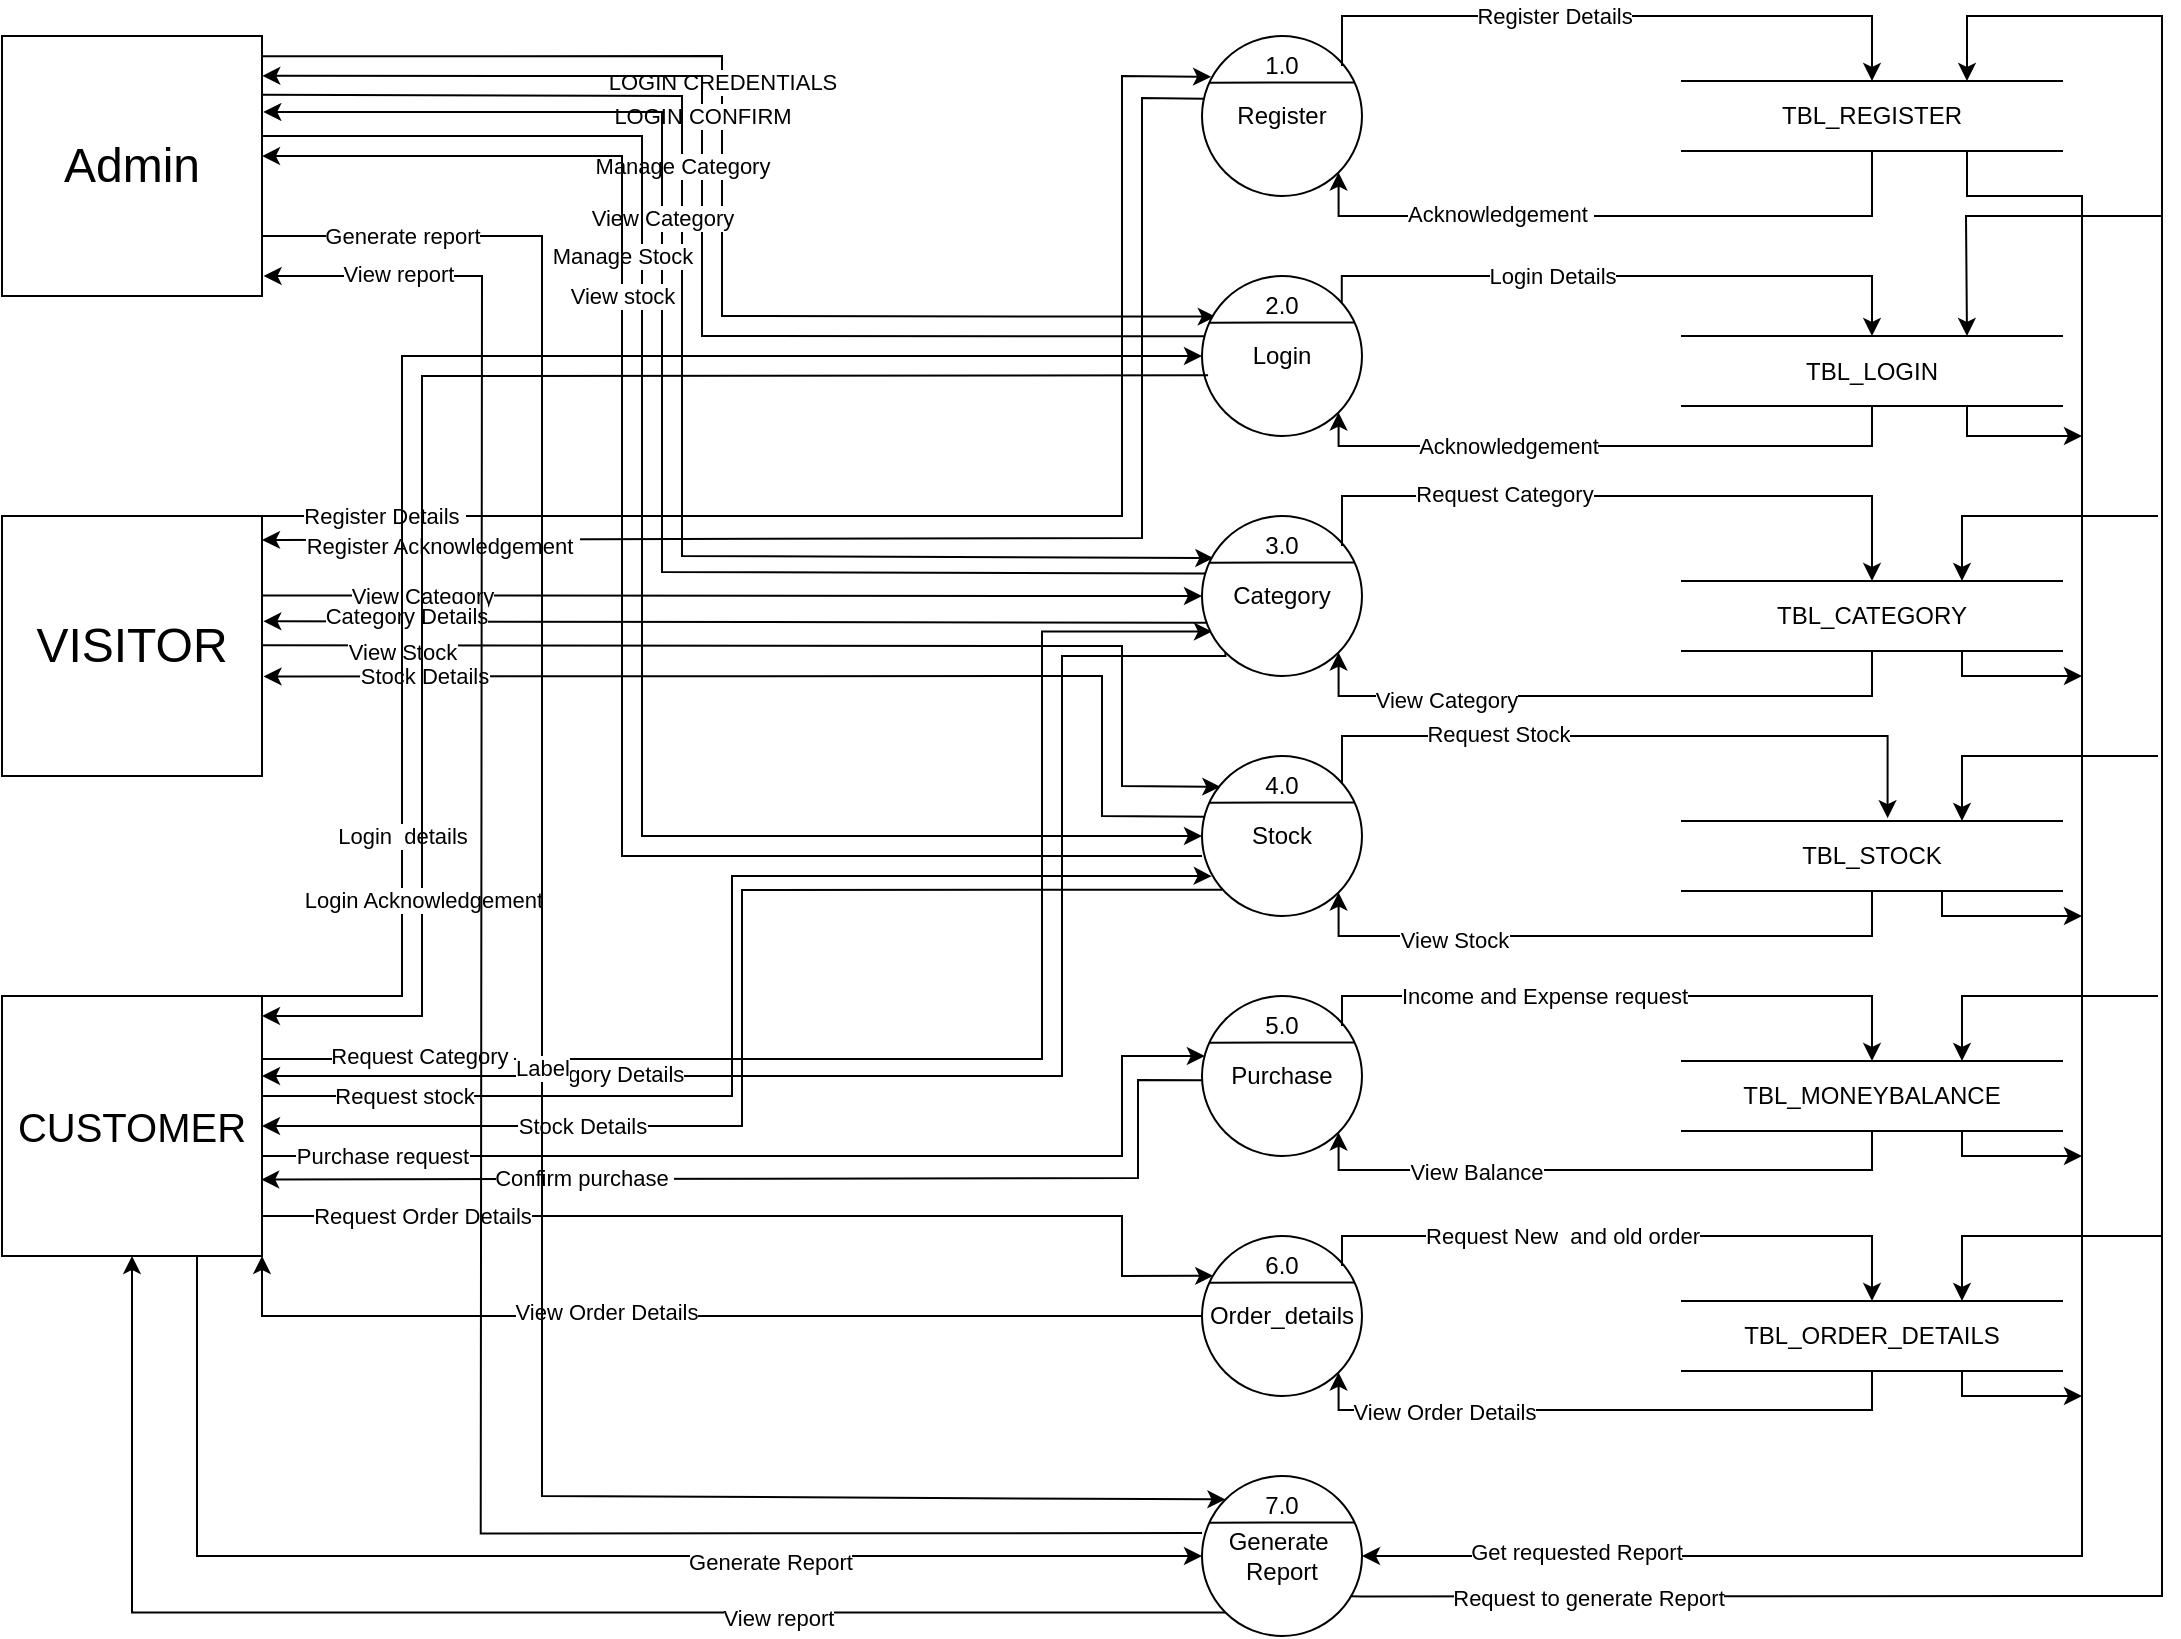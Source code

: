 <mxfile version="22.1.21" type="github">
  <diagram name="Page-1" id="xG1oCND4ZIqmZRpoTB4F">
    <mxGraphModel dx="778" dy="422" grid="1" gridSize="10" guides="1" tooltips="1" connect="1" arrows="1" fold="1" page="1" pageScale="1" pageWidth="1100" pageHeight="850" math="0" shadow="0">
      <root>
        <mxCell id="0" />
        <mxCell id="1" parent="0" />
        <mxCell id="4stogALk5xr9jpJqIoR7-9" value="&lt;font style=&quot;font-size: 24px;&quot;&gt;Admin&lt;/font&gt;" style="whiteSpace=wrap;html=1;aspect=fixed;container=0;" vertex="1" parent="1">
          <mxGeometry y="40" width="130" height="130" as="geometry" />
        </mxCell>
        <mxCell id="4stogALk5xr9jpJqIoR7-10" value="VISITOR" style="whiteSpace=wrap;html=1;aspect=fixed;fontSize=24;" vertex="1" parent="1">
          <mxGeometry y="280" width="130" height="130" as="geometry" />
        </mxCell>
        <mxCell id="4stogALk5xr9jpJqIoR7-148" style="edgeStyle=orthogonalEdgeStyle;rounded=0;orthogonalLoop=1;jettySize=auto;html=1;exitX=1;exitY=0.25;exitDx=0;exitDy=0;entryX=0.062;entryY=0.735;entryDx=0;entryDy=0;entryPerimeter=0;" edge="1" parent="1">
          <mxGeometry relative="1" as="geometry">
            <mxPoint x="604.96" y="337.8" as="targetPoint" />
            <mxPoint x="130.0" y="551.48" as="sourcePoint" />
            <Array as="points">
              <mxPoint x="520" y="552" />
              <mxPoint x="520" y="338" />
            </Array>
          </mxGeometry>
        </mxCell>
        <mxCell id="4stogALk5xr9jpJqIoR7-149" value="Request Category&amp;nbsp;" style="edgeLabel;html=1;align=center;verticalAlign=middle;resizable=0;points=[];" vertex="1" connectable="0" parent="4stogALk5xr9jpJqIoR7-148">
          <mxGeometry x="-0.192" relative="1" as="geometry">
            <mxPoint x="-198" y="-2" as="offset" />
          </mxGeometry>
        </mxCell>
        <mxCell id="4stogALk5xr9jpJqIoR7-180" style="edgeStyle=orthogonalEdgeStyle;rounded=0;orthogonalLoop=1;jettySize=auto;html=1;exitX=0.75;exitY=1;exitDx=0;exitDy=0;entryX=0;entryY=0.5;entryDx=0;entryDy=0;" edge="1" parent="1" source="4stogALk5xr9jpJqIoR7-11" target="4stogALk5xr9jpJqIoR7-112">
          <mxGeometry relative="1" as="geometry" />
        </mxCell>
        <mxCell id="4stogALk5xr9jpJqIoR7-184" value="Generate Report" style="edgeLabel;html=1;align=center;verticalAlign=middle;resizable=0;points=[];" vertex="1" connectable="0" parent="4stogALk5xr9jpJqIoR7-180">
          <mxGeometry x="0.337" y="-3" relative="1" as="geometry">
            <mxPoint as="offset" />
          </mxGeometry>
        </mxCell>
        <mxCell id="4stogALk5xr9jpJqIoR7-11" value="&lt;font style=&quot;font-size: 20px;&quot;&gt;CUSTOMER&lt;/font&gt;" style="whiteSpace=wrap;html=1;aspect=fixed;" vertex="1" parent="1">
          <mxGeometry y="520" width="130" height="130" as="geometry" />
        </mxCell>
        <mxCell id="4stogALk5xr9jpJqIoR7-16" value="" style="endArrow=classic;html=1;rounded=0;exitX=0.999;exitY=0.078;exitDx=0;exitDy=0;exitPerimeter=0;entryX=0.086;entryY=0.254;entryDx=0;entryDy=0;entryPerimeter=0;" edge="1" parent="1" source="4stogALk5xr9jpJqIoR7-9" target="4stogALk5xr9jpJqIoR7-102">
          <mxGeometry relative="1" as="geometry">
            <mxPoint x="170" y="50" as="sourcePoint" />
            <mxPoint x="370" y="170" as="targetPoint" />
            <Array as="points">
              <mxPoint x="360" y="50" />
              <mxPoint x="360" y="180" />
            </Array>
          </mxGeometry>
        </mxCell>
        <mxCell id="4stogALk5xr9jpJqIoR7-17" value="LOGIN CREDENTIALS" style="edgeLabel;resizable=0;html=1;align=center;verticalAlign=middle;" connectable="0" vertex="1" parent="4stogALk5xr9jpJqIoR7-16">
          <mxGeometry relative="1" as="geometry">
            <mxPoint y="-61" as="offset" />
          </mxGeometry>
        </mxCell>
        <mxCell id="4stogALk5xr9jpJqIoR7-18" value="" style="endArrow=classic;html=1;rounded=0;exitX=0.02;exitY=0.377;exitDx=0;exitDy=0;exitPerimeter=0;entryX=1.001;entryY=0.153;entryDx=0;entryDy=0;entryPerimeter=0;" edge="1" parent="1" source="4stogALk5xr9jpJqIoR7-102" target="4stogALk5xr9jpJqIoR7-9">
          <mxGeometry relative="1" as="geometry">
            <mxPoint x="477.8" y="179.84" as="sourcePoint" />
            <mxPoint x="130" y="60" as="targetPoint" />
            <Array as="points">
              <mxPoint x="350" y="190" />
              <mxPoint x="350" y="60" />
            </Array>
          </mxGeometry>
        </mxCell>
        <mxCell id="4stogALk5xr9jpJqIoR7-19" value="LOGIN CONFIRM&lt;br&gt;" style="edgeLabel;resizable=0;html=1;align=center;verticalAlign=middle;" connectable="0" vertex="1" parent="4stogALk5xr9jpJqIoR7-18">
          <mxGeometry relative="1" as="geometry">
            <mxPoint y="-61" as="offset" />
          </mxGeometry>
        </mxCell>
        <mxCell id="4stogALk5xr9jpJqIoR7-195" style="edgeStyle=orthogonalEdgeStyle;rounded=0;orthogonalLoop=1;jettySize=auto;html=1;exitX=0.5;exitY=1;exitDx=0;exitDy=0;entryX=1;entryY=1;entryDx=0;entryDy=0;" edge="1" parent="1" source="4stogALk5xr9jpJqIoR7-74" target="4stogALk5xr9jpJqIoR7-100">
          <mxGeometry relative="1" as="geometry">
            <Array as="points">
              <mxPoint x="935" y="130" />
              <mxPoint x="668" y="130" />
            </Array>
          </mxGeometry>
        </mxCell>
        <mxCell id="4stogALk5xr9jpJqIoR7-197" value="Acknowledgement&amp;nbsp;" style="edgeLabel;html=1;align=center;verticalAlign=middle;resizable=0;points=[];" vertex="1" connectable="0" parent="4stogALk5xr9jpJqIoR7-195">
          <mxGeometry x="0.366" y="-1" relative="1" as="geometry">
            <mxPoint as="offset" />
          </mxGeometry>
        </mxCell>
        <mxCell id="4stogALk5xr9jpJqIoR7-74" value="TBL_REGISTER" style="html=1;dashed=0;whiteSpace=wrap;shape=partialRectangle;right=0;left=0;" vertex="1" parent="1">
          <mxGeometry x="840" y="62.5" width="190" height="35" as="geometry" />
        </mxCell>
        <mxCell id="4stogALk5xr9jpJqIoR7-200" style="edgeStyle=orthogonalEdgeStyle;rounded=0;orthogonalLoop=1;jettySize=auto;html=1;exitX=0.5;exitY=1;exitDx=0;exitDy=0;entryX=1;entryY=1;entryDx=0;entryDy=0;" edge="1" parent="1" source="4stogALk5xr9jpJqIoR7-75" target="4stogALk5xr9jpJqIoR7-102">
          <mxGeometry relative="1" as="geometry">
            <Array as="points">
              <mxPoint x="935" y="245" />
              <mxPoint x="668" y="245" />
            </Array>
          </mxGeometry>
        </mxCell>
        <mxCell id="4stogALk5xr9jpJqIoR7-201" value="Acknowledgement" style="edgeLabel;html=1;align=center;verticalAlign=middle;resizable=0;points=[];" vertex="1" connectable="0" parent="4stogALk5xr9jpJqIoR7-200">
          <mxGeometry x="0.334" relative="1" as="geometry">
            <mxPoint as="offset" />
          </mxGeometry>
        </mxCell>
        <mxCell id="4stogALk5xr9jpJqIoR7-235" style="edgeStyle=orthogonalEdgeStyle;rounded=0;orthogonalLoop=1;jettySize=auto;html=1;exitX=0.75;exitY=1;exitDx=0;exitDy=0;" edge="1" parent="1" source="4stogALk5xr9jpJqIoR7-75">
          <mxGeometry relative="1" as="geometry">
            <mxPoint x="1040" y="240" as="targetPoint" />
            <Array as="points">
              <mxPoint x="983" y="240" />
            </Array>
          </mxGeometry>
        </mxCell>
        <mxCell id="4stogALk5xr9jpJqIoR7-75" value="TBL_LOGIN" style="html=1;dashed=0;whiteSpace=wrap;shape=partialRectangle;right=0;left=0;" vertex="1" parent="1">
          <mxGeometry x="840" y="190" width="190" height="35" as="geometry" />
        </mxCell>
        <mxCell id="4stogALk5xr9jpJqIoR7-204" style="edgeStyle=orthogonalEdgeStyle;rounded=0;orthogonalLoop=1;jettySize=auto;html=1;exitX=0.5;exitY=1;exitDx=0;exitDy=0;entryX=1;entryY=1;entryDx=0;entryDy=0;" edge="1" parent="1" source="4stogALk5xr9jpJqIoR7-76" target="4stogALk5xr9jpJqIoR7-104">
          <mxGeometry relative="1" as="geometry">
            <Array as="points">
              <mxPoint x="935" y="370" />
              <mxPoint x="668" y="370" />
            </Array>
          </mxGeometry>
        </mxCell>
        <mxCell id="4stogALk5xr9jpJqIoR7-205" value="View Category" style="edgeLabel;html=1;align=center;verticalAlign=middle;resizable=0;points=[];" vertex="1" connectable="0" parent="4stogALk5xr9jpJqIoR7-204">
          <mxGeometry x="0.515" y="2" relative="1" as="geometry">
            <mxPoint as="offset" />
          </mxGeometry>
        </mxCell>
        <mxCell id="4stogALk5xr9jpJqIoR7-76" value="TBL_CATEGORY" style="html=1;dashed=0;whiteSpace=wrap;shape=partialRectangle;right=0;left=0;" vertex="1" parent="1">
          <mxGeometry x="840" y="312.5" width="190" height="35" as="geometry" />
        </mxCell>
        <mxCell id="4stogALk5xr9jpJqIoR7-215" style="edgeStyle=orthogonalEdgeStyle;rounded=0;orthogonalLoop=1;jettySize=auto;html=1;exitX=0.5;exitY=1;exitDx=0;exitDy=0;entryX=1;entryY=1;entryDx=0;entryDy=0;" edge="1" parent="1" source="4stogALk5xr9jpJqIoR7-89" target="4stogALk5xr9jpJqIoR7-106">
          <mxGeometry relative="1" as="geometry">
            <Array as="points">
              <mxPoint x="935" y="490" />
              <mxPoint x="668" y="490" />
            </Array>
          </mxGeometry>
        </mxCell>
        <mxCell id="4stogALk5xr9jpJqIoR7-217" value="View Stock" style="edgeLabel;html=1;align=center;verticalAlign=middle;resizable=0;points=[];" vertex="1" connectable="0" parent="4stogALk5xr9jpJqIoR7-215">
          <mxGeometry x="0.489" y="2" relative="1" as="geometry">
            <mxPoint as="offset" />
          </mxGeometry>
        </mxCell>
        <mxCell id="4stogALk5xr9jpJqIoR7-89" value="TBL_STOCK" style="html=1;dashed=0;whiteSpace=wrap;shape=partialRectangle;right=0;left=0;" vertex="1" parent="1">
          <mxGeometry x="840" y="432.5" width="190" height="35" as="geometry" />
        </mxCell>
        <mxCell id="4stogALk5xr9jpJqIoR7-220" style="edgeStyle=orthogonalEdgeStyle;rounded=0;orthogonalLoop=1;jettySize=auto;html=1;exitX=0.5;exitY=1;exitDx=0;exitDy=0;entryX=1;entryY=1;entryDx=0;entryDy=0;" edge="1" parent="1" source="4stogALk5xr9jpJqIoR7-90" target="4stogALk5xr9jpJqIoR7-108">
          <mxGeometry relative="1" as="geometry">
            <Array as="points">
              <mxPoint x="935" y="607" />
              <mxPoint x="668" y="607" />
            </Array>
          </mxGeometry>
        </mxCell>
        <mxCell id="4stogALk5xr9jpJqIoR7-221" value="View Balance" style="edgeLabel;html=1;align=center;verticalAlign=middle;resizable=0;points=[];" vertex="1" connectable="0" parent="4stogALk5xr9jpJqIoR7-220">
          <mxGeometry x="0.427" y="1" relative="1" as="geometry">
            <mxPoint as="offset" />
          </mxGeometry>
        </mxCell>
        <mxCell id="4stogALk5xr9jpJqIoR7-90" value="TBL_MONEYBALANCE" style="html=1;dashed=0;whiteSpace=wrap;shape=partialRectangle;right=0;left=0;" vertex="1" parent="1">
          <mxGeometry x="840" y="552.5" width="190" height="35" as="geometry" />
        </mxCell>
        <mxCell id="4stogALk5xr9jpJqIoR7-223" style="edgeStyle=orthogonalEdgeStyle;rounded=0;orthogonalLoop=1;jettySize=auto;html=1;exitX=0.5;exitY=1;exitDx=0;exitDy=0;entryX=1;entryY=1;entryDx=0;entryDy=0;" edge="1" parent="1" source="4stogALk5xr9jpJqIoR7-91" target="4stogALk5xr9jpJqIoR7-110">
          <mxGeometry relative="1" as="geometry">
            <Array as="points">
              <mxPoint x="935" y="727" />
              <mxPoint x="668" y="727" />
            </Array>
          </mxGeometry>
        </mxCell>
        <mxCell id="4stogALk5xr9jpJqIoR7-224" value="View Order Details" style="edgeLabel;html=1;align=center;verticalAlign=middle;resizable=0;points=[];" vertex="1" connectable="0" parent="4stogALk5xr9jpJqIoR7-223">
          <mxGeometry x="0.531" y="1" relative="1" as="geometry">
            <mxPoint as="offset" />
          </mxGeometry>
        </mxCell>
        <mxCell id="4stogALk5xr9jpJqIoR7-91" value="TBL_ORDER_DETAILS" style="html=1;dashed=0;whiteSpace=wrap;shape=partialRectangle;right=0;left=0;" vertex="1" parent="1">
          <mxGeometry x="840" y="672.5" width="190" height="35" as="geometry" />
        </mxCell>
        <mxCell id="4stogALk5xr9jpJqIoR7-94" value="" style="endArrow=classic;html=1;rounded=0;exitX=0.997;exitY=0.226;exitDx=0;exitDy=0;exitPerimeter=0;entryX=0.071;entryY=0.263;entryDx=0;entryDy=0;entryPerimeter=0;" edge="1" parent="1" source="4stogALk5xr9jpJqIoR7-9" target="4stogALk5xr9jpJqIoR7-104">
          <mxGeometry relative="1" as="geometry">
            <mxPoint x="130" y="90" as="sourcePoint" />
            <mxPoint x="490" y="300" as="targetPoint" />
            <Array as="points">
              <mxPoint x="340" y="70" />
              <mxPoint x="340" y="300" />
            </Array>
          </mxGeometry>
        </mxCell>
        <mxCell id="4stogALk5xr9jpJqIoR7-95" value="Manage Category" style="edgeLabel;resizable=0;html=1;align=center;verticalAlign=middle;" connectable="0" vertex="1" parent="4stogALk5xr9jpJqIoR7-94">
          <mxGeometry relative="1" as="geometry">
            <mxPoint y="-108" as="offset" />
          </mxGeometry>
        </mxCell>
        <mxCell id="4stogALk5xr9jpJqIoR7-100" value="Register" style="ellipse;whiteSpace=wrap;html=1;aspect=fixed;" vertex="1" parent="1">
          <mxGeometry x="600" y="40" width="80" height="80" as="geometry" />
        </mxCell>
        <mxCell id="4stogALk5xr9jpJqIoR7-101" value="" style="endArrow=none;html=1;rounded=0;exitX=0.043;exitY=0.292;exitDx=0;exitDy=0;exitPerimeter=0;entryX=0.953;entryY=0.29;entryDx=0;entryDy=0;entryPerimeter=0;" edge="1" parent="1" source="4stogALk5xr9jpJqIoR7-100" target="4stogALk5xr9jpJqIoR7-100">
          <mxGeometry width="50" height="50" relative="1" as="geometry">
            <mxPoint x="615" y="97.5" as="sourcePoint" />
            <mxPoint x="665" y="47.5" as="targetPoint" />
          </mxGeometry>
        </mxCell>
        <mxCell id="4stogALk5xr9jpJqIoR7-102" value="Login" style="ellipse;whiteSpace=wrap;html=1;aspect=fixed;" vertex="1" parent="1">
          <mxGeometry x="600" y="160" width="80" height="80" as="geometry" />
        </mxCell>
        <mxCell id="4stogALk5xr9jpJqIoR7-103" value="" style="endArrow=none;html=1;rounded=0;exitX=0.043;exitY=0.292;exitDx=0;exitDy=0;exitPerimeter=0;entryX=0.953;entryY=0.29;entryDx=0;entryDy=0;entryPerimeter=0;" edge="1" parent="1" source="4stogALk5xr9jpJqIoR7-102" target="4stogALk5xr9jpJqIoR7-102">
          <mxGeometry width="50" height="50" relative="1" as="geometry">
            <mxPoint x="615" y="217.5" as="sourcePoint" />
            <mxPoint x="665" y="167.5" as="targetPoint" />
          </mxGeometry>
        </mxCell>
        <mxCell id="4stogALk5xr9jpJqIoR7-150" style="edgeStyle=orthogonalEdgeStyle;rounded=0;orthogonalLoop=1;jettySize=auto;html=1;exitX=0;exitY=1;exitDx=0;exitDy=0;" edge="1" parent="1" source="4stogALk5xr9jpJqIoR7-104">
          <mxGeometry relative="1" as="geometry">
            <mxPoint x="130" y="560" as="targetPoint" />
            <Array as="points">
              <mxPoint x="612" y="350" />
              <mxPoint x="530" y="350" />
              <mxPoint x="530" y="560" />
              <mxPoint x="150" y="560" />
            </Array>
          </mxGeometry>
        </mxCell>
        <mxCell id="4stogALk5xr9jpJqIoR7-152" value="Category Details" style="edgeLabel;html=1;align=center;verticalAlign=middle;resizable=0;points=[];" vertex="1" connectable="0" parent="4stogALk5xr9jpJqIoR7-150">
          <mxGeometry x="-0.375" relative="1" as="geometry">
            <mxPoint x="-230" y="76" as="offset" />
          </mxGeometry>
        </mxCell>
        <mxCell id="4stogALk5xr9jpJqIoR7-104" value="Category" style="ellipse;whiteSpace=wrap;html=1;aspect=fixed;" vertex="1" parent="1">
          <mxGeometry x="600" y="280" width="80" height="80" as="geometry" />
        </mxCell>
        <mxCell id="4stogALk5xr9jpJqIoR7-105" value="" style="endArrow=none;html=1;rounded=0;exitX=0.043;exitY=0.292;exitDx=0;exitDy=0;exitPerimeter=0;entryX=0.953;entryY=0.29;entryDx=0;entryDy=0;entryPerimeter=0;" edge="1" parent="1" source="4stogALk5xr9jpJqIoR7-104" target="4stogALk5xr9jpJqIoR7-104">
          <mxGeometry width="50" height="50" relative="1" as="geometry">
            <mxPoint x="615" y="337.5" as="sourcePoint" />
            <mxPoint x="665" y="287.5" as="targetPoint" />
          </mxGeometry>
        </mxCell>
        <mxCell id="4stogALk5xr9jpJqIoR7-106" value="Stock" style="ellipse;whiteSpace=wrap;html=1;aspect=fixed;" vertex="1" parent="1">
          <mxGeometry x="600" y="400" width="80" height="80" as="geometry" />
        </mxCell>
        <mxCell id="4stogALk5xr9jpJqIoR7-107" value="" style="endArrow=none;html=1;rounded=0;exitX=0.043;exitY=0.292;exitDx=0;exitDy=0;exitPerimeter=0;entryX=0.953;entryY=0.29;entryDx=0;entryDy=0;entryPerimeter=0;" edge="1" parent="1" source="4stogALk5xr9jpJqIoR7-106" target="4stogALk5xr9jpJqIoR7-106">
          <mxGeometry width="50" height="50" relative="1" as="geometry">
            <mxPoint x="615" y="457.5" as="sourcePoint" />
            <mxPoint x="665" y="407.5" as="targetPoint" />
          </mxGeometry>
        </mxCell>
        <mxCell id="4stogALk5xr9jpJqIoR7-108" value="Purchase" style="ellipse;whiteSpace=wrap;html=1;aspect=fixed;" vertex="1" parent="1">
          <mxGeometry x="600" y="520" width="80" height="80" as="geometry" />
        </mxCell>
        <mxCell id="4stogALk5xr9jpJqIoR7-109" value="" style="endArrow=none;html=1;rounded=0;exitX=0.043;exitY=0.292;exitDx=0;exitDy=0;exitPerimeter=0;entryX=0.953;entryY=0.29;entryDx=0;entryDy=0;entryPerimeter=0;" edge="1" parent="1" source="4stogALk5xr9jpJqIoR7-108" target="4stogALk5xr9jpJqIoR7-108">
          <mxGeometry width="50" height="50" relative="1" as="geometry">
            <mxPoint x="615" y="577.5" as="sourcePoint" />
            <mxPoint x="665" y="527.5" as="targetPoint" />
          </mxGeometry>
        </mxCell>
        <mxCell id="4stogALk5xr9jpJqIoR7-178" style="edgeStyle=orthogonalEdgeStyle;rounded=0;orthogonalLoop=1;jettySize=auto;html=1;entryX=1;entryY=1;entryDx=0;entryDy=0;" edge="1" parent="1" source="4stogALk5xr9jpJqIoR7-110" target="4stogALk5xr9jpJqIoR7-11">
          <mxGeometry relative="1" as="geometry" />
        </mxCell>
        <mxCell id="4stogALk5xr9jpJqIoR7-179" value="View Order Details" style="edgeLabel;html=1;align=center;verticalAlign=middle;resizable=0;points=[];" vertex="1" connectable="0" parent="4stogALk5xr9jpJqIoR7-178">
          <mxGeometry x="0.193" y="-2" relative="1" as="geometry">
            <mxPoint as="offset" />
          </mxGeometry>
        </mxCell>
        <mxCell id="4stogALk5xr9jpJqIoR7-110" value="Order_details" style="ellipse;whiteSpace=wrap;html=1;aspect=fixed;" vertex="1" parent="1">
          <mxGeometry x="600" y="640" width="80" height="80" as="geometry" />
        </mxCell>
        <mxCell id="4stogALk5xr9jpJqIoR7-111" value="" style="endArrow=none;html=1;rounded=0;exitX=0.043;exitY=0.292;exitDx=0;exitDy=0;exitPerimeter=0;entryX=0.953;entryY=0.29;entryDx=0;entryDy=0;entryPerimeter=0;" edge="1" parent="1" source="4stogALk5xr9jpJqIoR7-110" target="4stogALk5xr9jpJqIoR7-110">
          <mxGeometry width="50" height="50" relative="1" as="geometry">
            <mxPoint x="615" y="697.5" as="sourcePoint" />
            <mxPoint x="665" y="647.5" as="targetPoint" />
          </mxGeometry>
        </mxCell>
        <mxCell id="4stogALk5xr9jpJqIoR7-181" style="edgeStyle=orthogonalEdgeStyle;rounded=0;orthogonalLoop=1;jettySize=auto;html=1;exitX=0;exitY=1;exitDx=0;exitDy=0;entryX=0.5;entryY=1;entryDx=0;entryDy=0;" edge="1" parent="1" source="4stogALk5xr9jpJqIoR7-112" target="4stogALk5xr9jpJqIoR7-11">
          <mxGeometry relative="1" as="geometry" />
        </mxCell>
        <mxCell id="4stogALk5xr9jpJqIoR7-185" value="View report" style="edgeLabel;html=1;align=center;verticalAlign=middle;resizable=0;points=[];" vertex="1" connectable="0" parent="4stogALk5xr9jpJqIoR7-181">
          <mxGeometry x="-0.384" y="2" relative="1" as="geometry">
            <mxPoint as="offset" />
          </mxGeometry>
        </mxCell>
        <mxCell id="4stogALk5xr9jpJqIoR7-233" style="edgeStyle=orthogonalEdgeStyle;rounded=0;orthogonalLoop=1;jettySize=auto;html=1;exitX=0.75;exitY=1;exitDx=0;exitDy=0;" edge="1" parent="1" source="4stogALk5xr9jpJqIoR7-74" target="4stogALk5xr9jpJqIoR7-112">
          <mxGeometry relative="1" as="geometry">
            <mxPoint x="910" y="738.5" as="targetPoint" />
            <Array as="points">
              <mxPoint x="983" y="120" />
              <mxPoint x="1040" y="120" />
              <mxPoint x="1040" y="800" />
            </Array>
          </mxGeometry>
        </mxCell>
        <mxCell id="4stogALk5xr9jpJqIoR7-246" value="&lt;br&gt;" style="edgeLabel;html=1;align=center;verticalAlign=middle;resizable=0;points=[];" vertex="1" connectable="0" parent="4stogALk5xr9jpJqIoR7-233">
          <mxGeometry x="0.845" y="2" relative="1" as="geometry">
            <mxPoint as="offset" />
          </mxGeometry>
        </mxCell>
        <mxCell id="4stogALk5xr9jpJqIoR7-247" value="Get requested Report" style="edgeLabel;html=1;align=center;verticalAlign=middle;resizable=0;points=[];" vertex="1" connectable="0" parent="4stogALk5xr9jpJqIoR7-233">
          <mxGeometry x="0.809" y="-2" relative="1" as="geometry">
            <mxPoint as="offset" />
          </mxGeometry>
        </mxCell>
        <mxCell id="4stogALk5xr9jpJqIoR7-112" value="Generate&amp;nbsp;&lt;br&gt;Report" style="ellipse;whiteSpace=wrap;html=1;aspect=fixed;" vertex="1" parent="1">
          <mxGeometry x="600" y="760" width="80" height="80" as="geometry" />
        </mxCell>
        <mxCell id="4stogALk5xr9jpJqIoR7-113" value="" style="endArrow=none;html=1;rounded=0;exitX=0.043;exitY=0.292;exitDx=0;exitDy=0;exitPerimeter=0;entryX=0.953;entryY=0.29;entryDx=0;entryDy=0;entryPerimeter=0;" edge="1" parent="1" source="4stogALk5xr9jpJqIoR7-112" target="4stogALk5xr9jpJqIoR7-112">
          <mxGeometry width="50" height="50" relative="1" as="geometry">
            <mxPoint x="615" y="817.5" as="sourcePoint" />
            <mxPoint x="665" y="767.5" as="targetPoint" />
          </mxGeometry>
        </mxCell>
        <mxCell id="4stogALk5xr9jpJqIoR7-114" value="" style="endArrow=classic;html=1;rounded=0;exitX=0.023;exitY=0.385;exitDx=0;exitDy=0;exitPerimeter=0;entryX=1.005;entryY=0.292;entryDx=0;entryDy=0;entryPerimeter=0;" edge="1" parent="1" target="4stogALk5xr9jpJqIoR7-9">
          <mxGeometry relative="1" as="geometry">
            <mxPoint x="601.84" y="308.8" as="sourcePoint" />
            <mxPoint x="130" y="78" as="targetPoint" />
            <Array as="points">
              <mxPoint x="330" y="308" />
              <mxPoint x="330" y="78" />
            </Array>
          </mxGeometry>
        </mxCell>
        <mxCell id="4stogALk5xr9jpJqIoR7-115" value="View Category" style="edgeLabel;resizable=0;html=1;align=center;verticalAlign=middle;" connectable="0" vertex="1" parent="4stogALk5xr9jpJqIoR7-114">
          <mxGeometry relative="1" as="geometry">
            <mxPoint y="-99" as="offset" />
          </mxGeometry>
        </mxCell>
        <mxCell id="4stogALk5xr9jpJqIoR7-192" style="edgeStyle=orthogonalEdgeStyle;rounded=0;orthogonalLoop=1;jettySize=auto;html=1;exitX=1;exitY=0.5;exitDx=0;exitDy=0;entryX=0.5;entryY=0;entryDx=0;entryDy=0;" edge="1" parent="1" source="4stogALk5xr9jpJqIoR7-116" target="4stogALk5xr9jpJqIoR7-74">
          <mxGeometry relative="1" as="geometry">
            <Array as="points">
              <mxPoint x="670" y="30" />
              <mxPoint x="935" y="30" />
            </Array>
          </mxGeometry>
        </mxCell>
        <mxCell id="4stogALk5xr9jpJqIoR7-196" value="Register Details" style="edgeLabel;html=1;align=center;verticalAlign=middle;resizable=0;points=[];" vertex="1" connectable="0" parent="4stogALk5xr9jpJqIoR7-192">
          <mxGeometry x="-0.188" relative="1" as="geometry">
            <mxPoint as="offset" />
          </mxGeometry>
        </mxCell>
        <mxCell id="4stogALk5xr9jpJqIoR7-116" value="1.0" style="text;html=1;strokeColor=none;fillColor=none;align=center;verticalAlign=middle;whiteSpace=wrap;rounded=0;" vertex="1" parent="1">
          <mxGeometry x="610" y="40" width="60" height="30" as="geometry" />
        </mxCell>
        <mxCell id="4stogALk5xr9jpJqIoR7-198" style="edgeStyle=orthogonalEdgeStyle;rounded=0;orthogonalLoop=1;jettySize=auto;html=1;exitX=0.998;exitY=0.456;exitDx=0;exitDy=0;entryX=0.5;entryY=0;entryDx=0;entryDy=0;exitPerimeter=0;" edge="1" parent="1" source="4stogALk5xr9jpJqIoR7-117" target="4stogALk5xr9jpJqIoR7-75">
          <mxGeometry relative="1" as="geometry">
            <Array as="points">
              <mxPoint x="670" y="160" />
              <mxPoint x="935" y="160" />
            </Array>
          </mxGeometry>
        </mxCell>
        <mxCell id="4stogALk5xr9jpJqIoR7-199" value="Login Details" style="edgeLabel;html=1;align=center;verticalAlign=middle;resizable=0;points=[];" vertex="1" connectable="0" parent="4stogALk5xr9jpJqIoR7-198">
          <mxGeometry x="-0.234" relative="1" as="geometry">
            <mxPoint as="offset" />
          </mxGeometry>
        </mxCell>
        <mxCell id="4stogALk5xr9jpJqIoR7-117" value="2.0" style="text;html=1;strokeColor=none;fillColor=none;align=center;verticalAlign=middle;whiteSpace=wrap;rounded=0;" vertex="1" parent="1">
          <mxGeometry x="610" y="160" width="60" height="30" as="geometry" />
        </mxCell>
        <mxCell id="4stogALk5xr9jpJqIoR7-202" style="edgeStyle=orthogonalEdgeStyle;rounded=0;orthogonalLoop=1;jettySize=auto;html=1;exitX=1;exitY=0.5;exitDx=0;exitDy=0;entryX=0.5;entryY=0;entryDx=0;entryDy=0;" edge="1" parent="1" source="4stogALk5xr9jpJqIoR7-118" target="4stogALk5xr9jpJqIoR7-76">
          <mxGeometry relative="1" as="geometry">
            <Array as="points">
              <mxPoint x="670" y="270" />
              <mxPoint x="935" y="270" />
            </Array>
          </mxGeometry>
        </mxCell>
        <mxCell id="4stogALk5xr9jpJqIoR7-203" value="Request Category" style="edgeLabel;html=1;align=center;verticalAlign=middle;resizable=0;points=[];" vertex="1" connectable="0" parent="4stogALk5xr9jpJqIoR7-202">
          <mxGeometry x="-0.361" y="1" relative="1" as="geometry">
            <mxPoint as="offset" />
          </mxGeometry>
        </mxCell>
        <mxCell id="4stogALk5xr9jpJqIoR7-118" value="3.0" style="text;html=1;strokeColor=none;fillColor=none;align=center;verticalAlign=middle;whiteSpace=wrap;rounded=0;" vertex="1" parent="1">
          <mxGeometry x="610" y="280" width="60" height="30" as="geometry" />
        </mxCell>
        <mxCell id="4stogALk5xr9jpJqIoR7-119" value="4.0" style="text;html=1;strokeColor=none;fillColor=none;align=center;verticalAlign=middle;whiteSpace=wrap;rounded=0;" vertex="1" parent="1">
          <mxGeometry x="610" y="400" width="60" height="30" as="geometry" />
        </mxCell>
        <mxCell id="4stogALk5xr9jpJqIoR7-210" style="edgeStyle=orthogonalEdgeStyle;rounded=0;orthogonalLoop=1;jettySize=auto;html=1;exitX=1;exitY=0.5;exitDx=0;exitDy=0;entryX=0.5;entryY=0;entryDx=0;entryDy=0;" edge="1" parent="1" source="4stogALk5xr9jpJqIoR7-120" target="4stogALk5xr9jpJqIoR7-90">
          <mxGeometry relative="1" as="geometry">
            <Array as="points">
              <mxPoint x="670" y="520" />
              <mxPoint x="935" y="520" />
            </Array>
          </mxGeometry>
        </mxCell>
        <mxCell id="4stogALk5xr9jpJqIoR7-211" value="Income and Expense request" style="edgeLabel;html=1;align=center;verticalAlign=middle;resizable=0;points=[];" vertex="1" connectable="0" parent="4stogALk5xr9jpJqIoR7-210">
          <mxGeometry x="-0.595" y="2" relative="1" as="geometry">
            <mxPoint x="52" y="2" as="offset" />
          </mxGeometry>
        </mxCell>
        <mxCell id="4stogALk5xr9jpJqIoR7-120" value="5.0" style="text;html=1;strokeColor=none;fillColor=none;align=center;verticalAlign=middle;whiteSpace=wrap;rounded=0;" vertex="1" parent="1">
          <mxGeometry x="610" y="520" width="60" height="30" as="geometry" />
        </mxCell>
        <mxCell id="4stogALk5xr9jpJqIoR7-214" style="edgeStyle=orthogonalEdgeStyle;rounded=0;orthogonalLoop=1;jettySize=auto;html=1;exitX=1;exitY=0.5;exitDx=0;exitDy=0;entryX=0.5;entryY=0;entryDx=0;entryDy=0;" edge="1" parent="1" source="4stogALk5xr9jpJqIoR7-121" target="4stogALk5xr9jpJqIoR7-91">
          <mxGeometry relative="1" as="geometry">
            <Array as="points">
              <mxPoint x="670" y="640" />
              <mxPoint x="935" y="640" />
            </Array>
          </mxGeometry>
        </mxCell>
        <mxCell id="4stogALk5xr9jpJqIoR7-222" value="Request New&amp;nbsp; and old order" style="edgeLabel;html=1;align=center;verticalAlign=middle;resizable=0;points=[];" vertex="1" connectable="0" parent="4stogALk5xr9jpJqIoR7-214">
          <mxGeometry x="-0.599" y="-1" relative="1" as="geometry">
            <mxPoint x="62" y="-1" as="offset" />
          </mxGeometry>
        </mxCell>
        <mxCell id="4stogALk5xr9jpJqIoR7-121" value="6.0" style="text;html=1;strokeColor=none;fillColor=none;align=center;verticalAlign=middle;whiteSpace=wrap;rounded=0;" vertex="1" parent="1">
          <mxGeometry x="610" y="640" width="60" height="30" as="geometry" />
        </mxCell>
        <mxCell id="4stogALk5xr9jpJqIoR7-122" value="7.0" style="text;html=1;strokeColor=none;fillColor=none;align=center;verticalAlign=middle;whiteSpace=wrap;rounded=0;" vertex="1" parent="1">
          <mxGeometry x="610" y="760" width="60" height="30" as="geometry" />
        </mxCell>
        <mxCell id="4stogALk5xr9jpJqIoR7-123" value="" style="endArrow=classic;html=1;rounded=0;entryX=0.057;entryY=0.255;entryDx=0;entryDy=0;entryPerimeter=0;" edge="1" parent="1" target="4stogALk5xr9jpJqIoR7-100">
          <mxGeometry relative="1" as="geometry">
            <mxPoint x="130" y="280" as="sourcePoint" />
            <mxPoint x="600" y="60" as="targetPoint" />
            <Array as="points">
              <mxPoint x="560" y="280" />
              <mxPoint x="560" y="60" />
            </Array>
          </mxGeometry>
        </mxCell>
        <mxCell id="4stogALk5xr9jpJqIoR7-124" value="Register Details&amp;nbsp;" style="edgeLabel;resizable=0;html=1;align=center;verticalAlign=middle;" connectable="0" vertex="1" parent="4stogALk5xr9jpJqIoR7-123">
          <mxGeometry relative="1" as="geometry">
            <mxPoint x="-287" as="offset" />
          </mxGeometry>
        </mxCell>
        <mxCell id="4stogALk5xr9jpJqIoR7-127" value="" style="endArrow=classic;html=1;rounded=0;exitX=0.017;exitY=0.379;exitDx=0;exitDy=0;exitPerimeter=0;entryX=1;entryY=0.092;entryDx=0;entryDy=0;entryPerimeter=0;" edge="1" parent="1" target="4stogALk5xr9jpJqIoR7-10">
          <mxGeometry relative="1" as="geometry">
            <mxPoint x="601.36" y="71.32" as="sourcePoint" />
            <mxPoint x="140" y="310" as="targetPoint" />
            <Array as="points">
              <mxPoint x="570" y="71" />
              <mxPoint x="570" y="291" />
            </Array>
          </mxGeometry>
        </mxCell>
        <mxCell id="4stogALk5xr9jpJqIoR7-128" value="Register Acknowledgement&amp;nbsp;" style="edgeLabel;resizable=0;html=1;align=center;verticalAlign=middle;" connectable="0" vertex="1" parent="4stogALk5xr9jpJqIoR7-127">
          <mxGeometry relative="1" as="geometry">
            <mxPoint x="-256" y="4" as="offset" />
          </mxGeometry>
        </mxCell>
        <mxCell id="4stogALk5xr9jpJqIoR7-135" value="" style="endArrow=classic;html=1;rounded=0;entryX=0;entryY=0.5;entryDx=0;entryDy=0;" edge="1" parent="1" target="4stogALk5xr9jpJqIoR7-104">
          <mxGeometry relative="1" as="geometry">
            <mxPoint x="130" y="319.69" as="sourcePoint" />
            <mxPoint x="230" y="319.69" as="targetPoint" />
          </mxGeometry>
        </mxCell>
        <mxCell id="4stogALk5xr9jpJqIoR7-136" value="View Category" style="edgeLabel;resizable=0;html=1;align=center;verticalAlign=middle;" connectable="0" vertex="1" parent="4stogALk5xr9jpJqIoR7-135">
          <mxGeometry relative="1" as="geometry">
            <mxPoint x="-155" as="offset" />
          </mxGeometry>
        </mxCell>
        <mxCell id="4stogALk5xr9jpJqIoR7-137" value="" style="endArrow=classic;html=1;rounded=0;exitX=0.029;exitY=0.667;exitDx=0;exitDy=0;exitPerimeter=0;entryX=1.005;entryY=0.405;entryDx=0;entryDy=0;entryPerimeter=0;" edge="1" parent="1" source="4stogALk5xr9jpJqIoR7-104" target="4stogALk5xr9jpJqIoR7-10">
          <mxGeometry relative="1" as="geometry">
            <mxPoint x="601.6" y="333.2" as="sourcePoint" />
            <mxPoint x="130" y="333" as="targetPoint" />
          </mxGeometry>
        </mxCell>
        <mxCell id="4stogALk5xr9jpJqIoR7-138" value="Category Details" style="edgeLabel;resizable=0;html=1;align=center;verticalAlign=middle;" connectable="0" vertex="1" parent="4stogALk5xr9jpJqIoR7-137">
          <mxGeometry relative="1" as="geometry">
            <mxPoint x="-165" y="-3" as="offset" />
          </mxGeometry>
        </mxCell>
        <mxCell id="4stogALk5xr9jpJqIoR7-139" value="" style="endArrow=classic;html=1;rounded=0;entryX=-0.014;entryY=0.513;entryDx=0;entryDy=0;entryPerimeter=0;" edge="1" parent="1" target="4stogALk5xr9jpJqIoR7-119">
          <mxGeometry relative="1" as="geometry">
            <mxPoint x="130" y="344.62" as="sourcePoint" />
            <mxPoint x="600" y="415" as="targetPoint" />
            <Array as="points">
              <mxPoint x="560" y="345" />
              <mxPoint x="560" y="415" />
            </Array>
          </mxGeometry>
        </mxCell>
        <mxCell id="4stogALk5xr9jpJqIoR7-140" value="View Stock" style="edgeLabel;resizable=0;html=1;align=center;verticalAlign=middle;" connectable="0" vertex="1" parent="4stogALk5xr9jpJqIoR7-139">
          <mxGeometry relative="1" as="geometry">
            <mxPoint x="-205" y="3" as="offset" />
          </mxGeometry>
        </mxCell>
        <mxCell id="4stogALk5xr9jpJqIoR7-141" value="" style="endArrow=classic;html=1;rounded=0;entryX=1.006;entryY=0.617;entryDx=0;entryDy=0;entryPerimeter=0;exitX=0.013;exitY=0.379;exitDx=0;exitDy=0;exitPerimeter=0;" edge="1" parent="1" source="4stogALk5xr9jpJqIoR7-106" target="4stogALk5xr9jpJqIoR7-10">
          <mxGeometry relative="1" as="geometry">
            <mxPoint x="550" y="430" as="sourcePoint" />
            <mxPoint x="130" y="360" as="targetPoint" />
            <Array as="points">
              <mxPoint x="550" y="430" />
              <mxPoint x="550" y="360" />
            </Array>
          </mxGeometry>
        </mxCell>
        <mxCell id="4stogALk5xr9jpJqIoR7-142" value="Stock Details" style="edgeLabel;resizable=0;html=1;align=center;verticalAlign=middle;" connectable="0" vertex="1" parent="4stogALk5xr9jpJqIoR7-141">
          <mxGeometry relative="1" as="geometry">
            <mxPoint x="-190" as="offset" />
          </mxGeometry>
        </mxCell>
        <mxCell id="4stogALk5xr9jpJqIoR7-143" value="" style="endArrow=classic;html=1;rounded=0;entryX=0;entryY=0.5;entryDx=0;entryDy=0;" edge="1" parent="1" target="4stogALk5xr9jpJqIoR7-106">
          <mxGeometry relative="1" as="geometry">
            <mxPoint x="130" y="90" as="sourcePoint" />
            <mxPoint x="320" y="470" as="targetPoint" />
            <Array as="points">
              <mxPoint x="320" y="90" />
              <mxPoint x="320" y="440" />
            </Array>
          </mxGeometry>
        </mxCell>
        <mxCell id="4stogALk5xr9jpJqIoR7-144" value="Manage Stock" style="edgeLabel;resizable=0;html=1;align=center;verticalAlign=middle;" connectable="0" vertex="1" parent="4stogALk5xr9jpJqIoR7-143">
          <mxGeometry relative="1" as="geometry">
            <mxPoint x="-10" y="-160" as="offset" />
          </mxGeometry>
        </mxCell>
        <mxCell id="4stogALk5xr9jpJqIoR7-145" value="" style="endArrow=classic;html=1;rounded=0;entryX=1;entryY=0.462;entryDx=0;entryDy=0;entryPerimeter=0;" edge="1" parent="1" target="4stogALk5xr9jpJqIoR7-9">
          <mxGeometry relative="1" as="geometry">
            <mxPoint x="600" y="450" as="sourcePoint" />
            <mxPoint x="310" y="80" as="targetPoint" />
            <Array as="points">
              <mxPoint x="310" y="450" />
              <mxPoint x="310" y="100" />
            </Array>
          </mxGeometry>
        </mxCell>
        <mxCell id="4stogALk5xr9jpJqIoR7-146" value="View stock" style="edgeLabel;resizable=0;html=1;align=center;verticalAlign=middle;" connectable="0" vertex="1" parent="4stogALk5xr9jpJqIoR7-145">
          <mxGeometry relative="1" as="geometry">
            <mxPoint y="-160" as="offset" />
          </mxGeometry>
        </mxCell>
        <mxCell id="4stogALk5xr9jpJqIoR7-147" style="edgeStyle=orthogonalEdgeStyle;rounded=0;orthogonalLoop=1;jettySize=auto;html=1;entryX=0.061;entryY=0.751;entryDx=0;entryDy=0;entryPerimeter=0;" edge="1" parent="1" source="4stogALk5xr9jpJqIoR7-11" target="4stogALk5xr9jpJqIoR7-106">
          <mxGeometry relative="1" as="geometry">
            <mxPoint x="600" y="460" as="targetPoint" />
            <Array as="points">
              <mxPoint x="365" y="570" />
              <mxPoint x="365" y="460" />
              <mxPoint x="600" y="460" />
            </Array>
          </mxGeometry>
        </mxCell>
        <mxCell id="4stogALk5xr9jpJqIoR7-164" value="Request stock" style="edgeLabel;html=1;align=center;verticalAlign=middle;resizable=0;points=[];" vertex="1" connectable="0" parent="4stogALk5xr9jpJqIoR7-147">
          <mxGeometry x="-0.499" y="-1" relative="1" as="geometry">
            <mxPoint x="-76" y="-1" as="offset" />
          </mxGeometry>
        </mxCell>
        <mxCell id="4stogALk5xr9jpJqIoR7-155" value="" style="endArrow=classic;html=1;rounded=0;" edge="1" parent="1" target="4stogALk5xr9jpJqIoR7-102">
          <mxGeometry relative="1" as="geometry">
            <mxPoint x="130" y="520" as="sourcePoint" />
            <mxPoint x="200" y="140" as="targetPoint" />
            <Array as="points">
              <mxPoint x="200" y="520" />
              <mxPoint x="200" y="200" />
            </Array>
          </mxGeometry>
        </mxCell>
        <mxCell id="4stogALk5xr9jpJqIoR7-156" value="Login&amp;nbsp; details" style="edgeLabel;resizable=0;html=1;align=center;verticalAlign=middle;" connectable="0" vertex="1" parent="4stogALk5xr9jpJqIoR7-155">
          <mxGeometry relative="1" as="geometry">
            <mxPoint x="-5" y="240" as="offset" />
          </mxGeometry>
        </mxCell>
        <mxCell id="4stogALk5xr9jpJqIoR7-159" value="" style="endArrow=classic;html=1;rounded=0;exitX=0.038;exitY=0.621;exitDx=0;exitDy=0;exitPerimeter=0;" edge="1" parent="1" source="4stogALk5xr9jpJqIoR7-102">
          <mxGeometry relative="1" as="geometry">
            <mxPoint x="490" y="210" as="sourcePoint" />
            <mxPoint x="130" y="530" as="targetPoint" />
            <Array as="points">
              <mxPoint x="210" y="210" />
              <mxPoint x="210" y="530" />
            </Array>
          </mxGeometry>
        </mxCell>
        <mxCell id="4stogALk5xr9jpJqIoR7-162" value="Login Acknowledgement&amp;nbsp;" style="edgeLabel;html=1;align=center;verticalAlign=middle;resizable=0;points=[];" vertex="1" connectable="0" parent="4stogALk5xr9jpJqIoR7-159">
          <mxGeometry x="0.652" y="2" relative="1" as="geometry">
            <mxPoint as="offset" />
          </mxGeometry>
        </mxCell>
        <mxCell id="4stogALk5xr9jpJqIoR7-165" value="" style="endArrow=classic;html=1;rounded=0;exitX=0.126;exitY=0.836;exitDx=0;exitDy=0;exitPerimeter=0;" edge="1" parent="1" source="4stogALk5xr9jpJqIoR7-106" target="4stogALk5xr9jpJqIoR7-11">
          <mxGeometry relative="1" as="geometry">
            <mxPoint x="609.12" y="466.76" as="sourcePoint" />
            <mxPoint x="400" y="601" as="targetPoint" />
            <Array as="points">
              <mxPoint x="370" y="467" />
              <mxPoint x="370" y="530" />
              <mxPoint x="370" y="585" />
            </Array>
          </mxGeometry>
        </mxCell>
        <mxCell id="4stogALk5xr9jpJqIoR7-166" value="Stock Details" style="edgeLabel;resizable=0;html=1;align=center;verticalAlign=middle;" connectable="0" vertex="1" parent="4stogALk5xr9jpJqIoR7-165">
          <mxGeometry relative="1" as="geometry">
            <mxPoint x="-80" y="59" as="offset" />
          </mxGeometry>
        </mxCell>
        <mxCell id="4stogALk5xr9jpJqIoR7-167" value="" style="endArrow=classic;html=1;rounded=0;entryX=0.018;entryY=0.375;entryDx=0;entryDy=0;entryPerimeter=0;" edge="1" parent="1" target="4stogALk5xr9jpJqIoR7-108">
          <mxGeometry relative="1" as="geometry">
            <mxPoint x="130" y="600" as="sourcePoint" />
            <mxPoint x="600" y="550" as="targetPoint" />
            <Array as="points">
              <mxPoint x="560" y="600" />
              <mxPoint x="560" y="550" />
            </Array>
          </mxGeometry>
        </mxCell>
        <mxCell id="4stogALk5xr9jpJqIoR7-168" value="Purchase request" style="edgeLabel;resizable=0;html=1;align=center;verticalAlign=middle;" connectable="0" vertex="1" parent="4stogALk5xr9jpJqIoR7-167">
          <mxGeometry relative="1" as="geometry">
            <mxPoint x="-201" as="offset" />
          </mxGeometry>
        </mxCell>
        <mxCell id="4stogALk5xr9jpJqIoR7-172" value="" style="endArrow=classic;html=1;rounded=0;exitX=0.005;exitY=0.527;exitDx=0;exitDy=0;entryX=0.997;entryY=0.706;entryDx=0;entryDy=0;entryPerimeter=0;exitPerimeter=0;" edge="1" parent="1" source="4stogALk5xr9jpJqIoR7-108" target="4stogALk5xr9jpJqIoR7-11">
          <mxGeometry relative="1" as="geometry">
            <mxPoint x="598" y="562" as="sourcePoint" />
            <mxPoint x="130.47" y="611.31" as="targetPoint" />
            <Array as="points">
              <mxPoint x="568" y="562" />
              <mxPoint x="568" y="611" />
            </Array>
          </mxGeometry>
        </mxCell>
        <mxCell id="4stogALk5xr9jpJqIoR7-173" value="Confirm purchase&amp;nbsp;" style="edgeLabel;resizable=0;html=1;align=center;verticalAlign=middle;" connectable="0" vertex="1" parent="4stogALk5xr9jpJqIoR7-172">
          <mxGeometry relative="1" as="geometry">
            <mxPoint x="-99" y="-1" as="offset" />
          </mxGeometry>
        </mxCell>
        <mxCell id="4stogALk5xr9jpJqIoR7-174" value="" style="endArrow=classic;html=1;rounded=0;entryX=0.07;entryY=0.249;entryDx=0;entryDy=0;entryPerimeter=0;" edge="1" parent="1" target="4stogALk5xr9jpJqIoR7-110">
          <mxGeometry relative="1" as="geometry">
            <mxPoint x="130" y="630" as="sourcePoint" />
            <mxPoint x="560" y="670" as="targetPoint" />
            <Array as="points">
              <mxPoint x="560" y="630" />
              <mxPoint x="560" y="660" />
            </Array>
          </mxGeometry>
        </mxCell>
        <mxCell id="4stogALk5xr9jpJqIoR7-175" value="Request Order Details" style="edgeLabel;resizable=0;html=1;align=center;verticalAlign=middle;" connectable="0" vertex="1" parent="4stogALk5xr9jpJqIoR7-174">
          <mxGeometry relative="1" as="geometry">
            <mxPoint x="-173" as="offset" />
          </mxGeometry>
        </mxCell>
        <mxCell id="4stogALk5xr9jpJqIoR7-187" value="" style="endArrow=classic;html=1;rounded=0;entryX=0;entryY=0;entryDx=0;entryDy=0;" edge="1" parent="1" target="4stogALk5xr9jpJqIoR7-112">
          <mxGeometry relative="1" as="geometry">
            <mxPoint x="130" y="140" as="sourcePoint" />
            <mxPoint x="270" y="783.721" as="targetPoint" />
            <Array as="points">
              <mxPoint x="270" y="140" />
              <mxPoint x="270" y="770" />
            </Array>
          </mxGeometry>
        </mxCell>
        <mxCell id="4stogALk5xr9jpJqIoR7-188" value="Label" style="edgeLabel;resizable=0;html=1;align=center;verticalAlign=middle;" connectable="0" vertex="1" parent="4stogALk5xr9jpJqIoR7-187">
          <mxGeometry relative="1" as="geometry" />
        </mxCell>
        <mxCell id="4stogALk5xr9jpJqIoR7-190" value="Generate report" style="edgeLabel;html=1;align=center;verticalAlign=middle;resizable=0;points=[];" vertex="1" connectable="0" parent="4stogALk5xr9jpJqIoR7-187">
          <mxGeometry x="-0.943" relative="1" as="geometry">
            <mxPoint x="38" as="offset" />
          </mxGeometry>
        </mxCell>
        <mxCell id="4stogALk5xr9jpJqIoR7-189" value="" style="edgeStyle=none;orthogonalLoop=1;jettySize=auto;html=1;rounded=0;exitX=0.008;exitY=0.373;exitDx=0;exitDy=0;exitPerimeter=0;entryX=1.011;entryY=0.933;entryDx=0;entryDy=0;entryPerimeter=0;" edge="1" parent="1">
          <mxGeometry width="100" relative="1" as="geometry">
            <mxPoint x="600.0" y="788.55" as="sourcePoint" />
            <mxPoint x="130.79" y="160.0" as="targetPoint" />
            <Array as="points">
              <mxPoint x="239.36" y="788.71" />
              <mxPoint x="240" y="160" />
            </Array>
          </mxGeometry>
        </mxCell>
        <mxCell id="4stogALk5xr9jpJqIoR7-191" value="View report" style="edgeLabel;html=1;align=center;verticalAlign=middle;resizable=0;points=[];" vertex="1" connectable="0" parent="4stogALk5xr9jpJqIoR7-189">
          <mxGeometry x="0.879" y="-1" relative="1" as="geometry">
            <mxPoint as="offset" />
          </mxGeometry>
        </mxCell>
        <mxCell id="4stogALk5xr9jpJqIoR7-206" style="edgeStyle=orthogonalEdgeStyle;rounded=0;orthogonalLoop=1;jettySize=auto;html=1;entryX=0.541;entryY=-0.041;entryDx=0;entryDy=0;entryPerimeter=0;exitX=1;exitY=0.445;exitDx=0;exitDy=0;exitPerimeter=0;" edge="1" parent="1" source="4stogALk5xr9jpJqIoR7-119" target="4stogALk5xr9jpJqIoR7-89">
          <mxGeometry relative="1" as="geometry">
            <mxPoint x="670" y="410" as="sourcePoint" />
            <Array as="points">
              <mxPoint x="670" y="390" />
              <mxPoint x="943" y="390" />
            </Array>
          </mxGeometry>
        </mxCell>
        <mxCell id="4stogALk5xr9jpJqIoR7-208" value="Request Stock" style="edgeLabel;html=1;align=center;verticalAlign=middle;resizable=0;points=[];" vertex="1" connectable="0" parent="4stogALk5xr9jpJqIoR7-206">
          <mxGeometry x="-0.399" y="1" relative="1" as="geometry">
            <mxPoint as="offset" />
          </mxGeometry>
        </mxCell>
        <mxCell id="4stogALk5xr9jpJqIoR7-226" style="edgeStyle=orthogonalEdgeStyle;rounded=0;orthogonalLoop=1;jettySize=auto;html=1;exitX=0.931;exitY=0.752;exitDx=0;exitDy=0;entryX=0.75;entryY=0;entryDx=0;entryDy=0;exitPerimeter=0;" edge="1" parent="1" source="4stogALk5xr9jpJqIoR7-112" target="4stogALk5xr9jpJqIoR7-74">
          <mxGeometry relative="1" as="geometry">
            <mxPoint x="980" y="50" as="targetPoint" />
            <mxPoint x="680.0" y="788.97" as="sourcePoint" />
            <Array as="points">
              <mxPoint x="680" y="820" />
              <mxPoint x="1080" y="820" />
              <mxPoint x="1080" y="30" />
              <mxPoint x="983" y="30" />
            </Array>
          </mxGeometry>
        </mxCell>
        <mxCell id="4stogALk5xr9jpJqIoR7-245" value="Request to generate Report" style="edgeLabel;html=1;align=center;verticalAlign=middle;resizable=0;points=[];" vertex="1" connectable="0" parent="4stogALk5xr9jpJqIoR7-226">
          <mxGeometry x="-0.821" y="-1" relative="1" as="geometry">
            <mxPoint as="offset" />
          </mxGeometry>
        </mxCell>
        <mxCell id="4stogALk5xr9jpJqIoR7-228" value="" style="edgeStyle=none;orthogonalLoop=1;jettySize=auto;html=1;rounded=0;entryX=0.75;entryY=0;entryDx=0;entryDy=0;" edge="1" parent="1" target="4stogALk5xr9jpJqIoR7-75">
          <mxGeometry width="100" relative="1" as="geometry">
            <mxPoint x="1080" y="130" as="sourcePoint" />
            <mxPoint x="1070" y="150" as="targetPoint" />
            <Array as="points">
              <mxPoint x="982" y="130" />
            </Array>
          </mxGeometry>
        </mxCell>
        <mxCell id="4stogALk5xr9jpJqIoR7-229" value="" style="edgeStyle=none;orthogonalLoop=1;jettySize=auto;html=1;rounded=0;entryX=0.75;entryY=0;entryDx=0;entryDy=0;" edge="1" parent="1">
          <mxGeometry width="100" relative="1" as="geometry">
            <mxPoint x="1078" y="280" as="sourcePoint" />
            <mxPoint x="980" y="312.5" as="targetPoint" />
            <Array as="points">
              <mxPoint x="980" y="280" />
            </Array>
          </mxGeometry>
        </mxCell>
        <mxCell id="4stogALk5xr9jpJqIoR7-230" value="" style="edgeStyle=none;orthogonalLoop=1;jettySize=auto;html=1;rounded=0;entryX=0.75;entryY=0;entryDx=0;entryDy=0;" edge="1" parent="1">
          <mxGeometry width="100" relative="1" as="geometry">
            <mxPoint x="1078" y="400" as="sourcePoint" />
            <mxPoint x="980" y="432.5" as="targetPoint" />
            <Array as="points">
              <mxPoint x="980" y="400" />
            </Array>
          </mxGeometry>
        </mxCell>
        <mxCell id="4stogALk5xr9jpJqIoR7-231" value="" style="edgeStyle=none;orthogonalLoop=1;jettySize=auto;html=1;rounded=0;entryX=0.75;entryY=0;entryDx=0;entryDy=0;" edge="1" parent="1">
          <mxGeometry width="100" relative="1" as="geometry">
            <mxPoint x="1078" y="520" as="sourcePoint" />
            <mxPoint x="980" y="552.5" as="targetPoint" />
            <Array as="points">
              <mxPoint x="980" y="520" />
            </Array>
          </mxGeometry>
        </mxCell>
        <mxCell id="4stogALk5xr9jpJqIoR7-232" value="" style="edgeStyle=none;orthogonalLoop=1;jettySize=auto;html=1;rounded=0;entryX=0.75;entryY=0;entryDx=0;entryDy=0;" edge="1" parent="1">
          <mxGeometry width="100" relative="1" as="geometry">
            <mxPoint x="1080" y="640" as="sourcePoint" />
            <mxPoint x="980" y="672.5" as="targetPoint" />
            <Array as="points">
              <mxPoint x="980" y="640" />
            </Array>
          </mxGeometry>
        </mxCell>
        <mxCell id="4stogALk5xr9jpJqIoR7-238" style="edgeStyle=orthogonalEdgeStyle;rounded=0;orthogonalLoop=1;jettySize=auto;html=1;exitX=0.75;exitY=1;exitDx=0;exitDy=0;" edge="1" parent="1">
          <mxGeometry relative="1" as="geometry">
            <mxPoint x="1040" y="360" as="targetPoint" />
            <mxPoint x="980" y="347.5" as="sourcePoint" />
            <Array as="points">
              <mxPoint x="980" y="360" />
            </Array>
          </mxGeometry>
        </mxCell>
        <mxCell id="4stogALk5xr9jpJqIoR7-241" style="edgeStyle=orthogonalEdgeStyle;rounded=0;orthogonalLoop=1;jettySize=auto;html=1;exitX=0.75;exitY=1;exitDx=0;exitDy=0;" edge="1" parent="1">
          <mxGeometry relative="1" as="geometry">
            <mxPoint x="1040" y="480" as="targetPoint" />
            <mxPoint x="980" y="467.5" as="sourcePoint" />
            <Array as="points">
              <mxPoint x="970" y="468" />
              <mxPoint x="970" y="480" />
            </Array>
          </mxGeometry>
        </mxCell>
        <mxCell id="4stogALk5xr9jpJqIoR7-242" style="edgeStyle=orthogonalEdgeStyle;rounded=0;orthogonalLoop=1;jettySize=auto;html=1;exitX=0.75;exitY=1;exitDx=0;exitDy=0;" edge="1" parent="1">
          <mxGeometry relative="1" as="geometry">
            <mxPoint x="1040" y="600" as="targetPoint" />
            <mxPoint x="980" y="587.5" as="sourcePoint" />
            <Array as="points">
              <mxPoint x="980" y="600" />
            </Array>
          </mxGeometry>
        </mxCell>
        <mxCell id="4stogALk5xr9jpJqIoR7-243" style="edgeStyle=orthogonalEdgeStyle;rounded=0;orthogonalLoop=1;jettySize=auto;html=1;exitX=0.75;exitY=1;exitDx=0;exitDy=0;" edge="1" parent="1">
          <mxGeometry relative="1" as="geometry">
            <mxPoint x="1040" y="720" as="targetPoint" />
            <mxPoint x="980" y="707.5" as="sourcePoint" />
            <Array as="points">
              <mxPoint x="980" y="720" />
            </Array>
          </mxGeometry>
        </mxCell>
      </root>
    </mxGraphModel>
  </diagram>
</mxfile>
